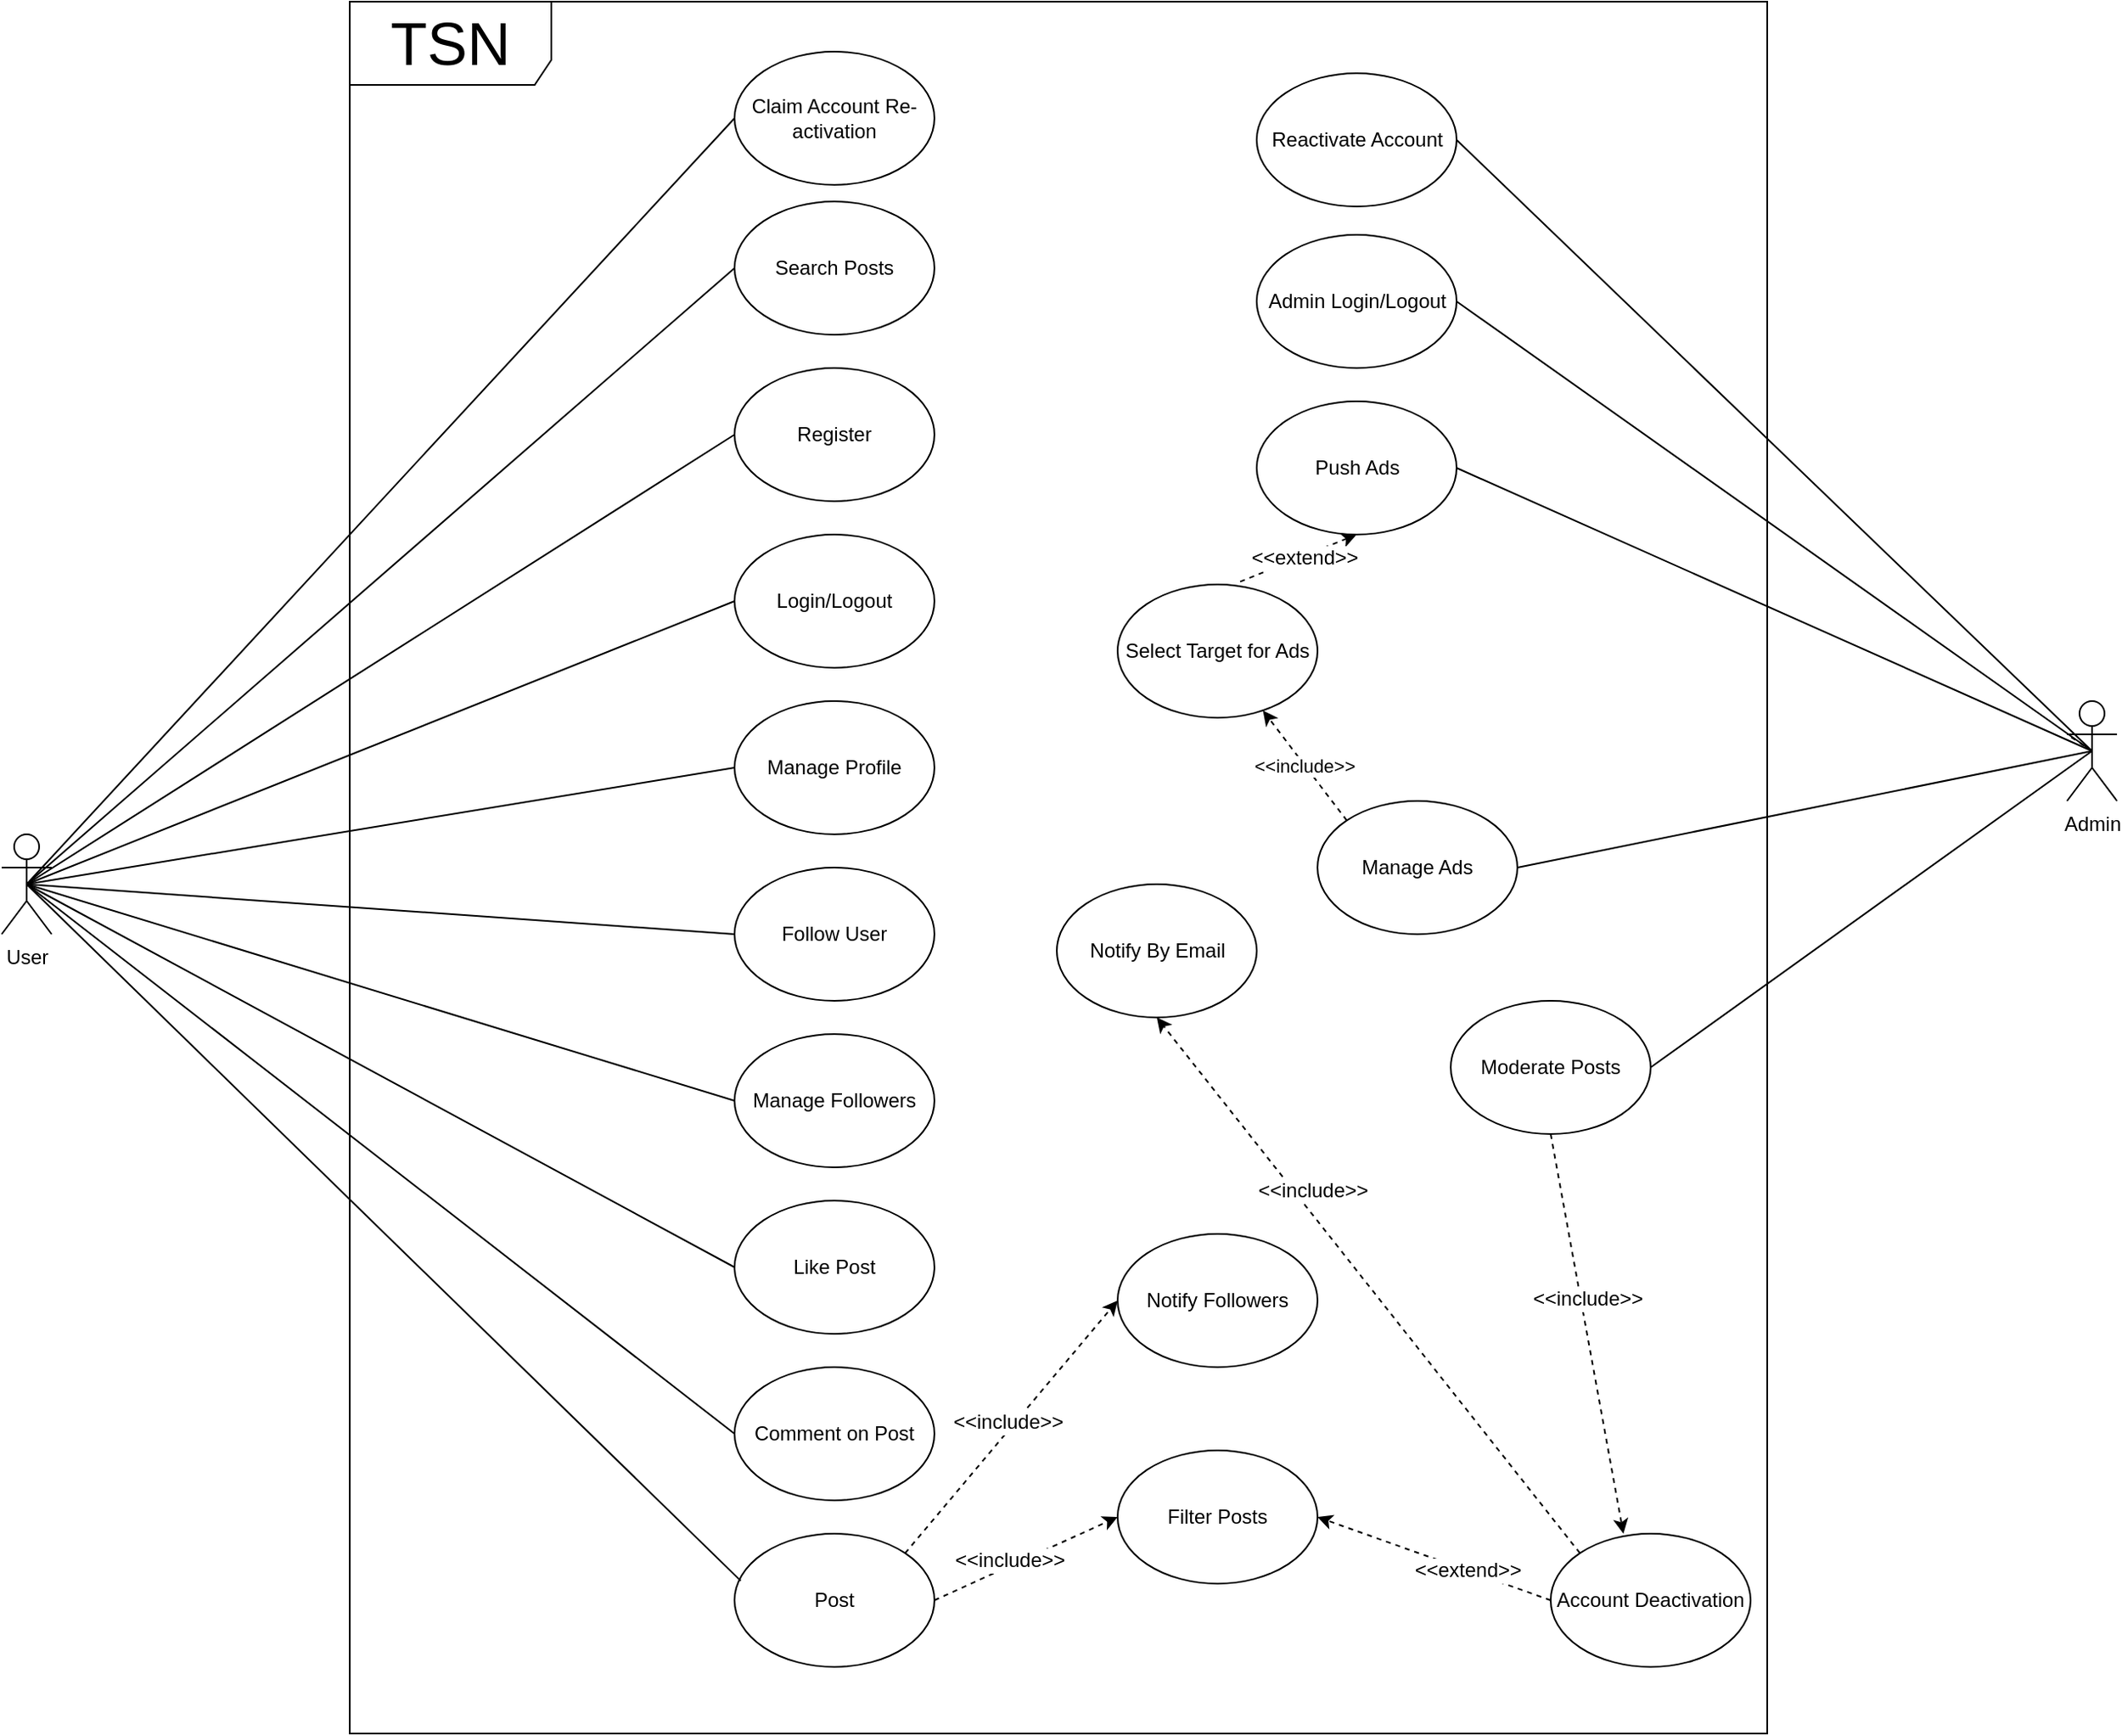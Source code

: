 <mxfile version="12.3.5" type="google" pages="1"><diagram id="BfoJ9df0HLXIPLTMnTx9" name="USE-Case Diagram"><mxGraphModel dx="2826" dy="678" grid="1" gridSize="10" guides="1" tooltips="1" connect="1" arrows="1" fold="1" page="1" pageScale="1" pageWidth="827" pageHeight="1169" math="0" shadow="0"><root><mxCell id="0"/><mxCell id="1" parent="0"/><mxCell id="C-V2dsJ3b0MfPOHBsksr-100" value="&lt;span style=&quot;font-size: 36px ; white-space: nowrap&quot;&gt;TSN&lt;/span&gt;" style="shape=umlFrame;whiteSpace=wrap;html=1;width=121;height=50;" parent="1" vertex="1"><mxGeometry x="-851" y="20" width="851" height="1040" as="geometry"/></mxCell><mxCell id="C-V2dsJ3b0MfPOHBsksr-29" value="Claim Account Re-activation" style="ellipse;whiteSpace=wrap;html=1;labelBorderColor=none;" parent="1" vertex="1"><mxGeometry x="-620" y="50" width="120" height="80" as="geometry"/></mxCell><mxCell id="C-V2dsJ3b0MfPOHBsksr-30" value="User" style="shape=umlActor;verticalLabelPosition=bottom;labelBackgroundColor=#ffffff;verticalAlign=top;html=1;outlineConnect=0;" parent="1" vertex="1"><mxGeometry x="-1060" y="520" width="30" height="60" as="geometry"/></mxCell><mxCell id="C-V2dsJ3b0MfPOHBsksr-31" value="Search Posts" style="ellipse;whiteSpace=wrap;html=1;labelBorderColor=none;" parent="1" vertex="1"><mxGeometry x="-620" y="140" width="120" height="80" as="geometry"/></mxCell><mxCell id="C-V2dsJ3b0MfPOHBsksr-32" value="Register" style="ellipse;whiteSpace=wrap;html=1;labelBorderColor=none;" parent="1" vertex="1"><mxGeometry x="-620" y="240" width="120" height="80" as="geometry"/></mxCell><mxCell id="C-V2dsJ3b0MfPOHBsksr-33" value="Login/Logout" style="ellipse;whiteSpace=wrap;html=1;labelBorderColor=none;" parent="1" vertex="1"><mxGeometry x="-620" y="340" width="120" height="80" as="geometry"/></mxCell><mxCell id="C-V2dsJ3b0MfPOHBsksr-34" value="Manage Profile" style="ellipse;whiteSpace=wrap;html=1;labelBorderColor=none;" parent="1" vertex="1"><mxGeometry x="-620" y="440" width="120" height="80" as="geometry"/></mxCell><mxCell id="C-V2dsJ3b0MfPOHBsksr-35" value="Follow User" style="ellipse;whiteSpace=wrap;html=1;labelBorderColor=none;" parent="1" vertex="1"><mxGeometry x="-620" y="540" width="120" height="80" as="geometry"/></mxCell><mxCell id="C-V2dsJ3b0MfPOHBsksr-36" value="Manage Followers" style="ellipse;whiteSpace=wrap;html=1;labelBorderColor=none;" parent="1" vertex="1"><mxGeometry x="-620" y="640" width="120" height="80" as="geometry"/></mxCell><mxCell id="C-V2dsJ3b0MfPOHBsksr-37" value="Like Post" style="ellipse;whiteSpace=wrap;html=1;labelBorderColor=none;" parent="1" vertex="1"><mxGeometry x="-620" y="740" width="120" height="80" as="geometry"/></mxCell><mxCell id="C-V2dsJ3b0MfPOHBsksr-38" value="Comment on Post" style="ellipse;whiteSpace=wrap;html=1;labelBorderColor=none;" parent="1" vertex="1"><mxGeometry x="-620" y="840" width="120" height="80" as="geometry"/></mxCell><mxCell id="C-V2dsJ3b0MfPOHBsksr-63" style="rounded=0;orthogonalLoop=1;jettySize=auto;html=1;exitX=1;exitY=0;exitDx=0;exitDy=0;entryX=0;entryY=0.5;entryDx=0;entryDy=0;dashed=1;startArrow=none;startFill=0;endArrow=classic;endFill=1;labelBorderColor=none;" parent="1" source="C-V2dsJ3b0MfPOHBsksr-39" target="C-V2dsJ3b0MfPOHBsksr-41" edge="1"><mxGeometry relative="1" as="geometry"/></mxCell><mxCell id="C-V2dsJ3b0MfPOHBsksr-64" value="&amp;lt;&amp;lt;include&amp;gt;&amp;gt;" style="text;html=1;align=center;verticalAlign=middle;resizable=0;points=[];;labelBackgroundColor=#ffffff;labelBorderColor=none;" parent="C-V2dsJ3b0MfPOHBsksr-63" vertex="1" connectable="0"><mxGeometry x="0.385" y="3" relative="1" as="geometry"><mxPoint x="-25" y="28.5" as="offset"/></mxGeometry></mxCell><mxCell id="C-V2dsJ3b0MfPOHBsksr-39" value="Post" style="ellipse;whiteSpace=wrap;html=1;labelBorderColor=none;" parent="1" vertex="1"><mxGeometry x="-620" y="940" width="120" height="80" as="geometry"/></mxCell><mxCell id="C-V2dsJ3b0MfPOHBsksr-40" value="Filter Posts" style="ellipse;whiteSpace=wrap;html=1;labelBorderColor=none;" parent="1" vertex="1"><mxGeometry x="-390" y="890" width="120" height="80" as="geometry"/></mxCell><mxCell id="C-V2dsJ3b0MfPOHBsksr-41" value="Notify Followers" style="ellipse;whiteSpace=wrap;html=1;labelBorderColor=none;" parent="1" vertex="1"><mxGeometry x="-390" y="760" width="120" height="80" as="geometry"/></mxCell><mxCell id="C-V2dsJ3b0MfPOHBsksr-61" style="rounded=0;orthogonalLoop=1;jettySize=auto;html=1;exitX=0;exitY=0.5;exitDx=0;exitDy=0;entryX=1;entryY=0.5;entryDx=0;entryDy=0;startArrow=none;startFill=0;endArrow=classic;endFill=1;dashed=1;labelBorderColor=none;" parent="1" source="C-V2dsJ3b0MfPOHBsksr-42" target="C-V2dsJ3b0MfPOHBsksr-40" edge="1"><mxGeometry relative="1" as="geometry"/></mxCell><mxCell id="C-V2dsJ3b0MfPOHBsksr-65" value="&amp;lt;&amp;lt;extend&amp;gt;&amp;gt;" style="text;html=1;align=center;verticalAlign=middle;resizable=0;points=[];;labelBackgroundColor=#ffffff;labelBorderColor=none;" parent="C-V2dsJ3b0MfPOHBsksr-61" vertex="1" connectable="0"><mxGeometry x="-0.28" relative="1" as="geometry"><mxPoint as="offset"/></mxGeometry></mxCell><mxCell id="C-V2dsJ3b0MfPOHBsksr-62" style="rounded=0;orthogonalLoop=1;jettySize=auto;html=1;exitX=0;exitY=0;exitDx=0;exitDy=0;dashed=1;startArrow=none;startFill=0;endArrow=classic;endFill=1;entryX=0.5;entryY=1;entryDx=0;entryDy=0;labelBorderColor=none;" parent="1" source="C-V2dsJ3b0MfPOHBsksr-42" target="C-V2dsJ3b0MfPOHBsksr-43" edge="1"><mxGeometry relative="1" as="geometry"><mxPoint x="-60.0" y="870" as="targetPoint"/></mxGeometry></mxCell><mxCell id="C-V2dsJ3b0MfPOHBsksr-67" value="&amp;lt;&amp;lt;include&amp;gt;&amp;gt;" style="text;html=1;align=center;verticalAlign=middle;resizable=0;points=[];;labelBackgroundColor=#ffffff;labelBorderColor=none;" parent="C-V2dsJ3b0MfPOHBsksr-62" vertex="1" connectable="0"><mxGeometry x="0.389" relative="1" as="geometry"><mxPoint x="16" y="5.5" as="offset"/></mxGeometry></mxCell><mxCell id="C-V2dsJ3b0MfPOHBsksr-42" value="Account Deactivation" style="ellipse;whiteSpace=wrap;html=1;labelBorderColor=none;" parent="1" vertex="1"><mxGeometry x="-130" y="940" width="120" height="80" as="geometry"/></mxCell><mxCell id="C-V2dsJ3b0MfPOHBsksr-43" value="Notify By Email" style="ellipse;whiteSpace=wrap;html=1;labelBorderColor=none;" parent="1" vertex="1"><mxGeometry x="-426.5" y="550" width="120" height="80" as="geometry"/></mxCell><mxCell id="C-V2dsJ3b0MfPOHBsksr-44" value="" style="endArrow=none;html=1;entryX=0;entryY=0.5;entryDx=0;entryDy=0;exitX=0.5;exitY=0.5;exitDx=0;exitDy=0;exitPerimeter=0;endFill=0;" parent="1" source="C-V2dsJ3b0MfPOHBsksr-30" target="C-V2dsJ3b0MfPOHBsksr-31" edge="1"><mxGeometry width="50" height="50" relative="1" as="geometry"><mxPoint x="-930" y="505" as="sourcePoint"/><mxPoint x="-740" y="270" as="targetPoint"/></mxGeometry></mxCell><mxCell id="C-V2dsJ3b0MfPOHBsksr-49" value="" style="endArrow=none;html=1;entryX=0;entryY=0.5;entryDx=0;entryDy=0;exitX=0.5;exitY=0.5;exitDx=0;exitDy=0;exitPerimeter=0;endFill=0;" parent="1" source="C-V2dsJ3b0MfPOHBsksr-30" target="C-V2dsJ3b0MfPOHBsksr-32" edge="1"><mxGeometry width="50" height="50" relative="1" as="geometry"><mxPoint x="-930" y="620" as="sourcePoint"/><mxPoint x="-610.0" y="190" as="targetPoint"/></mxGeometry></mxCell><mxCell id="C-V2dsJ3b0MfPOHBsksr-52" value="" style="endArrow=none;html=1;entryX=0;entryY=0.5;entryDx=0;entryDy=0;exitX=0.5;exitY=0.5;exitDx=0;exitDy=0;exitPerimeter=0;endFill=0;" parent="1" source="C-V2dsJ3b0MfPOHBsksr-30" target="C-V2dsJ3b0MfPOHBsksr-33" edge="1"><mxGeometry width="50" height="50" relative="1" as="geometry"><mxPoint x="-1040" y="550" as="sourcePoint"/><mxPoint x="-590.0" y="310" as="targetPoint"/></mxGeometry></mxCell><mxCell id="C-V2dsJ3b0MfPOHBsksr-53" value="" style="endArrow=none;html=1;entryX=0;entryY=0.5;entryDx=0;entryDy=0;exitX=0.5;exitY=0.5;exitDx=0;exitDy=0;exitPerimeter=0;endFill=0;" parent="1" source="C-V2dsJ3b0MfPOHBsksr-30" target="C-V2dsJ3b0MfPOHBsksr-34" edge="1"><mxGeometry width="50" height="50" relative="1" as="geometry"><mxPoint x="-990" y="580.471" as="sourcePoint"/><mxPoint x="-580.0" y="320" as="targetPoint"/></mxGeometry></mxCell><mxCell id="C-V2dsJ3b0MfPOHBsksr-54" value="" style="endArrow=none;html=1;entryX=0;entryY=0.5;entryDx=0;entryDy=0;exitX=0.5;exitY=0.5;exitDx=0;exitDy=0;exitPerimeter=0;endFill=0;" parent="1" source="C-V2dsJ3b0MfPOHBsksr-30" target="C-V2dsJ3b0MfPOHBsksr-35" edge="1"><mxGeometry width="50" height="50" relative="1" as="geometry"><mxPoint x="-980" y="590.471" as="sourcePoint"/><mxPoint x="-570.0" y="330" as="targetPoint"/></mxGeometry></mxCell><mxCell id="C-V2dsJ3b0MfPOHBsksr-55" value="" style="endArrow=none;html=1;entryX=0;entryY=0.5;entryDx=0;entryDy=0;exitX=0.5;exitY=0.5;exitDx=0;exitDy=0;exitPerimeter=0;endFill=0;" parent="1" source="C-V2dsJ3b0MfPOHBsksr-30" target="C-V2dsJ3b0MfPOHBsksr-36" edge="1"><mxGeometry width="50" height="50" relative="1" as="geometry"><mxPoint x="-970" y="600.471" as="sourcePoint"/><mxPoint x="-560.0" y="340" as="targetPoint"/></mxGeometry></mxCell><mxCell id="C-V2dsJ3b0MfPOHBsksr-56" value="" style="endArrow=none;html=1;entryX=0;entryY=0.5;entryDx=0;entryDy=0;exitX=0.5;exitY=0.5;exitDx=0;exitDy=0;exitPerimeter=0;endFill=0;" parent="1" source="C-V2dsJ3b0MfPOHBsksr-30" target="C-V2dsJ3b0MfPOHBsksr-37" edge="1"><mxGeometry width="50" height="50" relative="1" as="geometry"><mxPoint x="-960" y="610.471" as="sourcePoint"/><mxPoint x="-550.0" y="350" as="targetPoint"/></mxGeometry></mxCell><mxCell id="C-V2dsJ3b0MfPOHBsksr-57" value="" style="endArrow=none;html=1;entryX=0;entryY=0.5;entryDx=0;entryDy=0;exitX=0.5;exitY=0.5;exitDx=0;exitDy=0;exitPerimeter=0;endFill=0;" parent="1" source="C-V2dsJ3b0MfPOHBsksr-30" target="C-V2dsJ3b0MfPOHBsksr-38" edge="1"><mxGeometry width="50" height="50" relative="1" as="geometry"><mxPoint x="-950" y="620.471" as="sourcePoint"/><mxPoint x="-540.0" y="360" as="targetPoint"/></mxGeometry></mxCell><mxCell id="C-V2dsJ3b0MfPOHBsksr-58" value="" style="endArrow=none;html=1;entryX=0.031;entryY=0.354;entryDx=0;entryDy=0;entryPerimeter=0;exitX=0.5;exitY=0.5;exitDx=0;exitDy=0;exitPerimeter=0;endFill=0;" parent="1" source="C-V2dsJ3b0MfPOHBsksr-30" target="C-V2dsJ3b0MfPOHBsksr-39" edge="1"><mxGeometry width="50" height="50" relative="1" as="geometry"><mxPoint x="-940" y="630.471" as="sourcePoint"/><mxPoint x="-530.0" y="370" as="targetPoint"/></mxGeometry></mxCell><mxCell id="C-V2dsJ3b0MfPOHBsksr-59" value="" style="endArrow=classic;dashed=1;html=1;exitX=1;exitY=0.5;exitDx=0;exitDy=0;entryX=0;entryY=0.5;entryDx=0;entryDy=0;startArrow=none;startFill=0;endFill=1;labelBorderColor=none;" parent="1" source="C-V2dsJ3b0MfPOHBsksr-39" target="C-V2dsJ3b0MfPOHBsksr-40" edge="1"><mxGeometry width="50" height="50" relative="1" as="geometry"><mxPoint x="-1060" y="1350" as="sourcePoint"/><mxPoint x="-460" y="1050" as="targetPoint"/></mxGeometry></mxCell><mxCell id="C-V2dsJ3b0MfPOHBsksr-60" value="&amp;lt;&amp;lt;include&amp;gt;&amp;gt;" style="text;html=1;align=center;verticalAlign=middle;resizable=0;points=[];;labelBackgroundColor=#ffffff;labelBorderColor=none;" parent="C-V2dsJ3b0MfPOHBsksr-59" vertex="1" connectable="0"><mxGeometry x="-0.156" y="3" relative="1" as="geometry"><mxPoint as="offset"/></mxGeometry></mxCell><mxCell id="C-V2dsJ3b0MfPOHBsksr-66" style="edgeStyle=none;rounded=0;orthogonalLoop=1;jettySize=auto;html=1;exitX=0.5;exitY=1;exitDx=0;exitDy=0;dashed=1;startArrow=none;startFill=0;endArrow=classic;endFill=1;labelBorderColor=none;" parent="1" source="C-V2dsJ3b0MfPOHBsksr-41" target="C-V2dsJ3b0MfPOHBsksr-41" edge="1"><mxGeometry relative="1" as="geometry"/></mxCell><mxCell id="C-V2dsJ3b0MfPOHBsksr-70" value="" style="endArrow=none;html=1;entryX=0;entryY=0.5;entryDx=0;entryDy=0;exitX=0.5;exitY=0.5;exitDx=0;exitDy=0;exitPerimeter=0;endFill=0;" parent="1" source="C-V2dsJ3b0MfPOHBsksr-30" target="C-V2dsJ3b0MfPOHBsksr-29" edge="1"><mxGeometry width="50" height="50" relative="1" as="geometry"><mxPoint x="-1090" y="460" as="sourcePoint"/><mxPoint x="-665.0" y="90" as="targetPoint"/></mxGeometry></mxCell><mxCell id="C-V2dsJ3b0MfPOHBsksr-71" value="Reactivate Account" style="ellipse;whiteSpace=wrap;html=1;labelBorderColor=none;" parent="1" vertex="1"><mxGeometry x="-306.5" y="63" width="120" height="80" as="geometry"/></mxCell><mxCell id="C-V2dsJ3b0MfPOHBsksr-84" style="edgeStyle=none;rounded=0;orthogonalLoop=1;jettySize=auto;html=1;exitX=1;exitY=0.5;exitDx=0;exitDy=0;entryX=0.5;entryY=0.5;entryDx=0;entryDy=0;entryPerimeter=0;startArrow=none;startFill=0;endArrow=none;endFill=0;" parent="1" source="C-V2dsJ3b0MfPOHBsksr-73" target="C-V2dsJ3b0MfPOHBsksr-78" edge="1"><mxGeometry relative="1" as="geometry"/></mxCell><mxCell id="C-V2dsJ3b0MfPOHBsksr-73" value="Admin Login/Logout" style="ellipse;whiteSpace=wrap;html=1;labelBorderColor=none;" parent="1" vertex="1"><mxGeometry x="-306.5" y="160" width="120" height="80" as="geometry"/></mxCell><mxCell id="C-V2dsJ3b0MfPOHBsksr-88" style="edgeStyle=none;rounded=0;orthogonalLoop=1;jettySize=auto;html=1;exitX=1;exitY=0.5;exitDx=0;exitDy=0;entryX=0.5;entryY=0.5;entryDx=0;entryDy=0;entryPerimeter=0;startArrow=none;startFill=0;endArrow=none;endFill=0;" parent="1" source="C-V2dsJ3b0MfPOHBsksr-74" target="C-V2dsJ3b0MfPOHBsksr-78" edge="1"><mxGeometry relative="1" as="geometry"/></mxCell><mxCell id="C-V2dsJ3b0MfPOHBsksr-91" style="edgeStyle=none;rounded=0;orthogonalLoop=1;jettySize=auto;html=1;exitX=0.5;exitY=1;exitDx=0;exitDy=0;entryX=0.364;entryY=0;entryDx=0;entryDy=0;entryPerimeter=0;startArrow=none;startFill=0;endArrow=classic;endFill=1;dashed=1;labelBorderColor=none;" parent="1" source="C-V2dsJ3b0MfPOHBsksr-74" target="C-V2dsJ3b0MfPOHBsksr-42" edge="1"><mxGeometry relative="1" as="geometry"/></mxCell><mxCell id="C-V2dsJ3b0MfPOHBsksr-92" value="&amp;lt;&amp;lt;include&amp;gt;&amp;gt;" style="text;html=1;align=center;verticalAlign=middle;resizable=0;points=[];;labelBackgroundColor=#ffffff;labelBorderColor=none;" parent="C-V2dsJ3b0MfPOHBsksr-91" vertex="1" connectable="0"><mxGeometry x="-0.174" y="4" relative="1" as="geometry"><mxPoint y="1" as="offset"/></mxGeometry></mxCell><mxCell id="C-V2dsJ3b0MfPOHBsksr-74" value="Moderate Posts" style="ellipse;whiteSpace=wrap;html=1;labelBorderColor=none;" parent="1" vertex="1"><mxGeometry x="-190" y="620" width="120" height="80" as="geometry"/></mxCell><mxCell id="C-V2dsJ3b0MfPOHBsksr-87" style="edgeStyle=none;rounded=0;orthogonalLoop=1;jettySize=auto;html=1;exitX=1;exitY=0.5;exitDx=0;exitDy=0;entryX=0.5;entryY=0.5;entryDx=0;entryDy=0;entryPerimeter=0;startArrow=none;startFill=0;endArrow=none;endFill=0;" parent="1" source="C-V2dsJ3b0MfPOHBsksr-75" target="C-V2dsJ3b0MfPOHBsksr-78" edge="1"><mxGeometry relative="1" as="geometry"/></mxCell><mxCell id="C-V2dsJ3b0MfPOHBsksr-95" value="&amp;lt;&amp;lt;include&amp;gt;&amp;gt;" style="edgeStyle=none;rounded=0;orthogonalLoop=1;jettySize=auto;html=1;exitX=0;exitY=0;exitDx=0;exitDy=0;dashed=1;startArrow=none;startFill=0;endArrow=classic;endFill=1;labelBorderColor=none;" parent="1" source="C-V2dsJ3b0MfPOHBsksr-75" target="C-V2dsJ3b0MfPOHBsksr-77" edge="1"><mxGeometry relative="1" as="geometry"/></mxCell><mxCell id="C-V2dsJ3b0MfPOHBsksr-75" value="Manage Ads" style="ellipse;whiteSpace=wrap;html=1;labelBorderColor=none;" parent="1" vertex="1"><mxGeometry x="-270" y="500" width="120" height="80" as="geometry"/></mxCell><mxCell id="C-V2dsJ3b0MfPOHBsksr-85" style="edgeStyle=none;rounded=0;orthogonalLoop=1;jettySize=auto;html=1;exitX=1;exitY=0.5;exitDx=0;exitDy=0;startArrow=none;startFill=0;endArrow=none;endFill=0;entryX=0.5;entryY=0.5;entryDx=0;entryDy=0;entryPerimeter=0;" parent="1" source="C-V2dsJ3b0MfPOHBsksr-76" target="C-V2dsJ3b0MfPOHBsksr-78" edge="1"><mxGeometry relative="1" as="geometry"><mxPoint x="100.0" y="510" as="targetPoint"/></mxGeometry></mxCell><mxCell id="C-V2dsJ3b0MfPOHBsksr-76" value="Push Ads" style="ellipse;whiteSpace=wrap;html=1;labelBorderColor=none;" parent="1" vertex="1"><mxGeometry x="-306.5" y="260" width="120" height="80" as="geometry"/></mxCell><mxCell id="C-V2dsJ3b0MfPOHBsksr-93" style="edgeStyle=none;rounded=0;orthogonalLoop=1;jettySize=auto;html=1;exitX=0.613;exitY=-0.021;exitDx=0;exitDy=0;entryX=0.5;entryY=1;entryDx=0;entryDy=0;dashed=1;startArrow=none;startFill=0;endArrow=classic;endFill=1;exitPerimeter=0;labelBorderColor=none;" parent="1" source="C-V2dsJ3b0MfPOHBsksr-77" target="C-V2dsJ3b0MfPOHBsksr-76" edge="1"><mxGeometry relative="1" as="geometry"/></mxCell><mxCell id="C-V2dsJ3b0MfPOHBsksr-94" value="&amp;lt;&amp;lt;extend&amp;gt;&amp;gt;" style="text;html=1;align=center;verticalAlign=middle;resizable=0;points=[];;labelBackgroundColor=#ffffff;labelBorderColor=none;" parent="C-V2dsJ3b0MfPOHBsksr-93" vertex="1" connectable="0"><mxGeometry x="0.076" y="-1" relative="1" as="geometry"><mxPoint as="offset"/></mxGeometry></mxCell><mxCell id="C-V2dsJ3b0MfPOHBsksr-77" value="Select Target for Ads" style="ellipse;whiteSpace=wrap;html=1;labelBorderColor=none;" parent="1" vertex="1"><mxGeometry x="-390" y="370" width="120" height="80" as="geometry"/></mxCell><mxCell id="C-V2dsJ3b0MfPOHBsksr-83" style="edgeStyle=none;rounded=0;orthogonalLoop=1;jettySize=auto;html=1;exitX=0.5;exitY=0.5;exitDx=0;exitDy=0;exitPerimeter=0;entryX=1;entryY=0.5;entryDx=0;entryDy=0;startArrow=none;startFill=0;endArrow=none;endFill=0;" parent="1" source="C-V2dsJ3b0MfPOHBsksr-78" target="C-V2dsJ3b0MfPOHBsksr-71" edge="1"><mxGeometry relative="1" as="geometry"/></mxCell><mxCell id="C-V2dsJ3b0MfPOHBsksr-78" value="Admin" style="shape=umlActor;verticalLabelPosition=bottom;labelBackgroundColor=#ffffff;verticalAlign=top;html=1;outlineConnect=0;" parent="1" vertex="1"><mxGeometry x="180" y="440" width="30" height="60" as="geometry"/></mxCell><mxCell id="C-V2dsJ3b0MfPOHBsksr-82" style="edgeStyle=none;rounded=0;orthogonalLoop=1;jettySize=auto;html=1;exitX=0.5;exitY=0.5;exitDx=0;exitDy=0;exitPerimeter=0;entryX=0;entryY=0.333;entryDx=0;entryDy=0;entryPerimeter=0;dashed=1;startArrow=none;startFill=0;endArrow=none;endFill=0;" parent="1" source="C-V2dsJ3b0MfPOHBsksr-78" target="C-V2dsJ3b0MfPOHBsksr-78" edge="1"><mxGeometry relative="1" as="geometry"/></mxCell></root></mxGraphModel></diagram></mxfile>